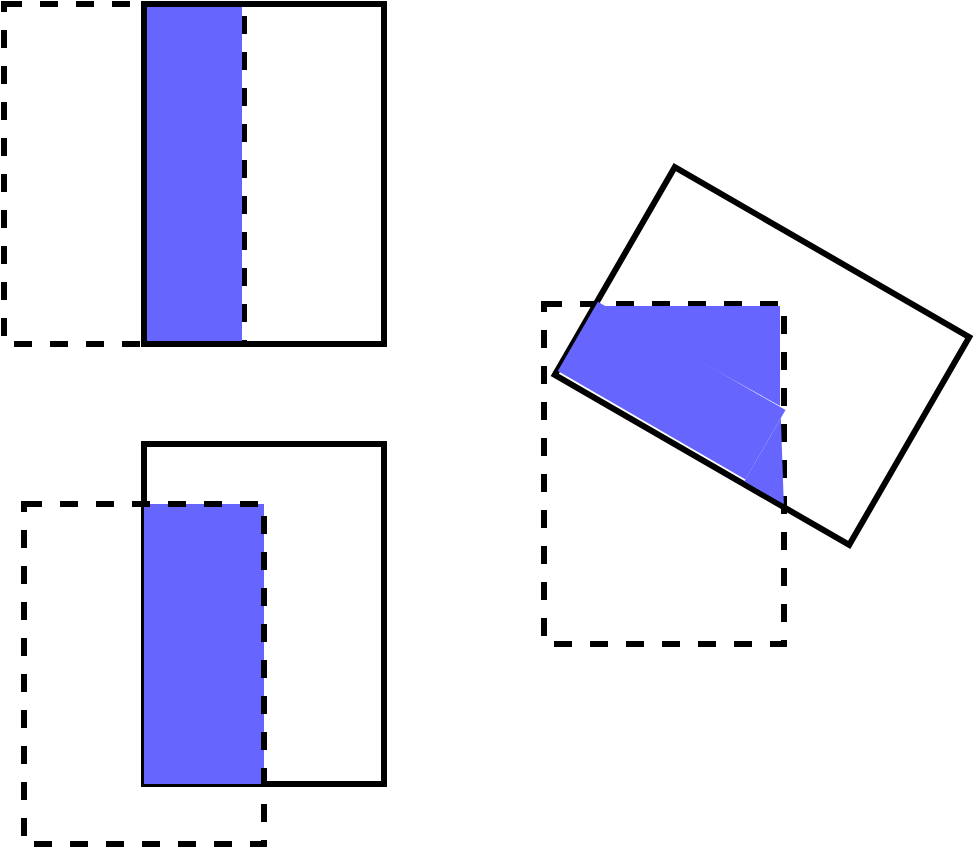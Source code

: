 <mxfile version="14.4.8" type="github">
  <diagram id="OBwis4T9JAHcPimvQfCM" name="第 1 页">
    <mxGraphModel dx="1185" dy="667" grid="1" gridSize="10" guides="1" tooltips="1" connect="1" arrows="1" fold="1" page="1" pageScale="1" pageWidth="827" pageHeight="1169" math="0" shadow="0">
      <root>
        <mxCell id="0" />
        <mxCell id="1" parent="0" />
        <mxCell id="9UC7FJYAztInpqv8X_Li-3" value="" style="rounded=0;whiteSpace=wrap;html=1;dashed=1;strokeWidth=3;fillColor=none;" vertex="1" parent="1">
          <mxGeometry x="320" y="210" width="120" height="170" as="geometry" />
        </mxCell>
        <mxCell id="9UC7FJYAztInpqv8X_Li-5" value="" style="rounded=0;whiteSpace=wrap;html=1;strokeWidth=3;dashed=1;dashPattern=1 4;fillColor=#6666FF;strokeColor=none;" vertex="1" parent="1">
          <mxGeometry x="389" y="210" width="50" height="170" as="geometry" />
        </mxCell>
        <mxCell id="9UC7FJYAztInpqv8X_Li-1" value="" style="rounded=0;whiteSpace=wrap;html=1;strokeWidth=3;fillColor=none;" vertex="1" parent="1">
          <mxGeometry x="390" y="210" width="120" height="170" as="geometry" />
        </mxCell>
        <mxCell id="9UC7FJYAztInpqv8X_Li-6" value="" style="rounded=0;whiteSpace=wrap;html=1;strokeWidth=3;fillColor=none;" vertex="1" parent="1">
          <mxGeometry x="390" y="430" width="120" height="170" as="geometry" />
        </mxCell>
        <mxCell id="9UC7FJYAztInpqv8X_Li-7" value="" style="rounded=0;whiteSpace=wrap;html=1;dashed=1;strokeWidth=3;fillColor=none;" vertex="1" parent="1">
          <mxGeometry x="590" y="360" width="120" height="170" as="geometry" />
        </mxCell>
        <mxCell id="9UC7FJYAztInpqv8X_Li-8" value="" style="rounded=0;whiteSpace=wrap;html=1;dashed=1;dashPattern=1 4;strokeWidth=3;fillColor=#6666FF;strokeColor=none;" vertex="1" parent="1">
          <mxGeometry x="390" y="460" width="60" height="140" as="geometry" />
        </mxCell>
        <mxCell id="9UC7FJYAztInpqv8X_Li-9" value="" style="rounded=0;whiteSpace=wrap;html=1;strokeWidth=3;fillColor=none;rotation=-60;" vertex="1" parent="1">
          <mxGeometry x="639" y="301" width="120" height="170" as="geometry" />
        </mxCell>
        <mxCell id="9UC7FJYAztInpqv8X_Li-10" value="" style="rounded=0;whiteSpace=wrap;html=1;dashed=1;dashPattern=1 4;strokeWidth=3;fillColor=#6666FF;rotation=30;strokeColor=none;" vertex="1" parent="1">
          <mxGeometry x="599.67" y="383.3" width="108.33" height="40" as="geometry" />
        </mxCell>
        <mxCell id="9UC7FJYAztInpqv8X_Li-13" value="" style="verticalLabelPosition=bottom;verticalAlign=top;html=1;shape=mxgraph.basic.orthogonal_triangle;dashed=1;dashPattern=1 4;strokeWidth=3;fillColor=#6666FF;rotation=-180;strokeColor=none;" vertex="1" parent="1">
          <mxGeometry x="618" y="361" width="90" height="50" as="geometry" />
        </mxCell>
        <mxCell id="9UC7FJYAztInpqv8X_Li-14" value="" style="verticalLabelPosition=bottom;verticalAlign=top;html=1;shape=mxgraph.basic.orthogonal_triangle;dashed=1;dashPattern=1 4;strokeWidth=3;fillColor=#6666FF;rotation=30;strokeColor=none;" vertex="1" parent="1">
          <mxGeometry x="697.77" y="420.3" width="22.79" height="36.49" as="geometry" />
        </mxCell>
        <mxCell id="9UC7FJYAztInpqv8X_Li-15" value="" style="rounded=0;whiteSpace=wrap;html=1;dashed=1;strokeWidth=3;fillColor=none;" vertex="1" parent="1">
          <mxGeometry x="330" y="460" width="120" height="170" as="geometry" />
        </mxCell>
      </root>
    </mxGraphModel>
  </diagram>
</mxfile>
